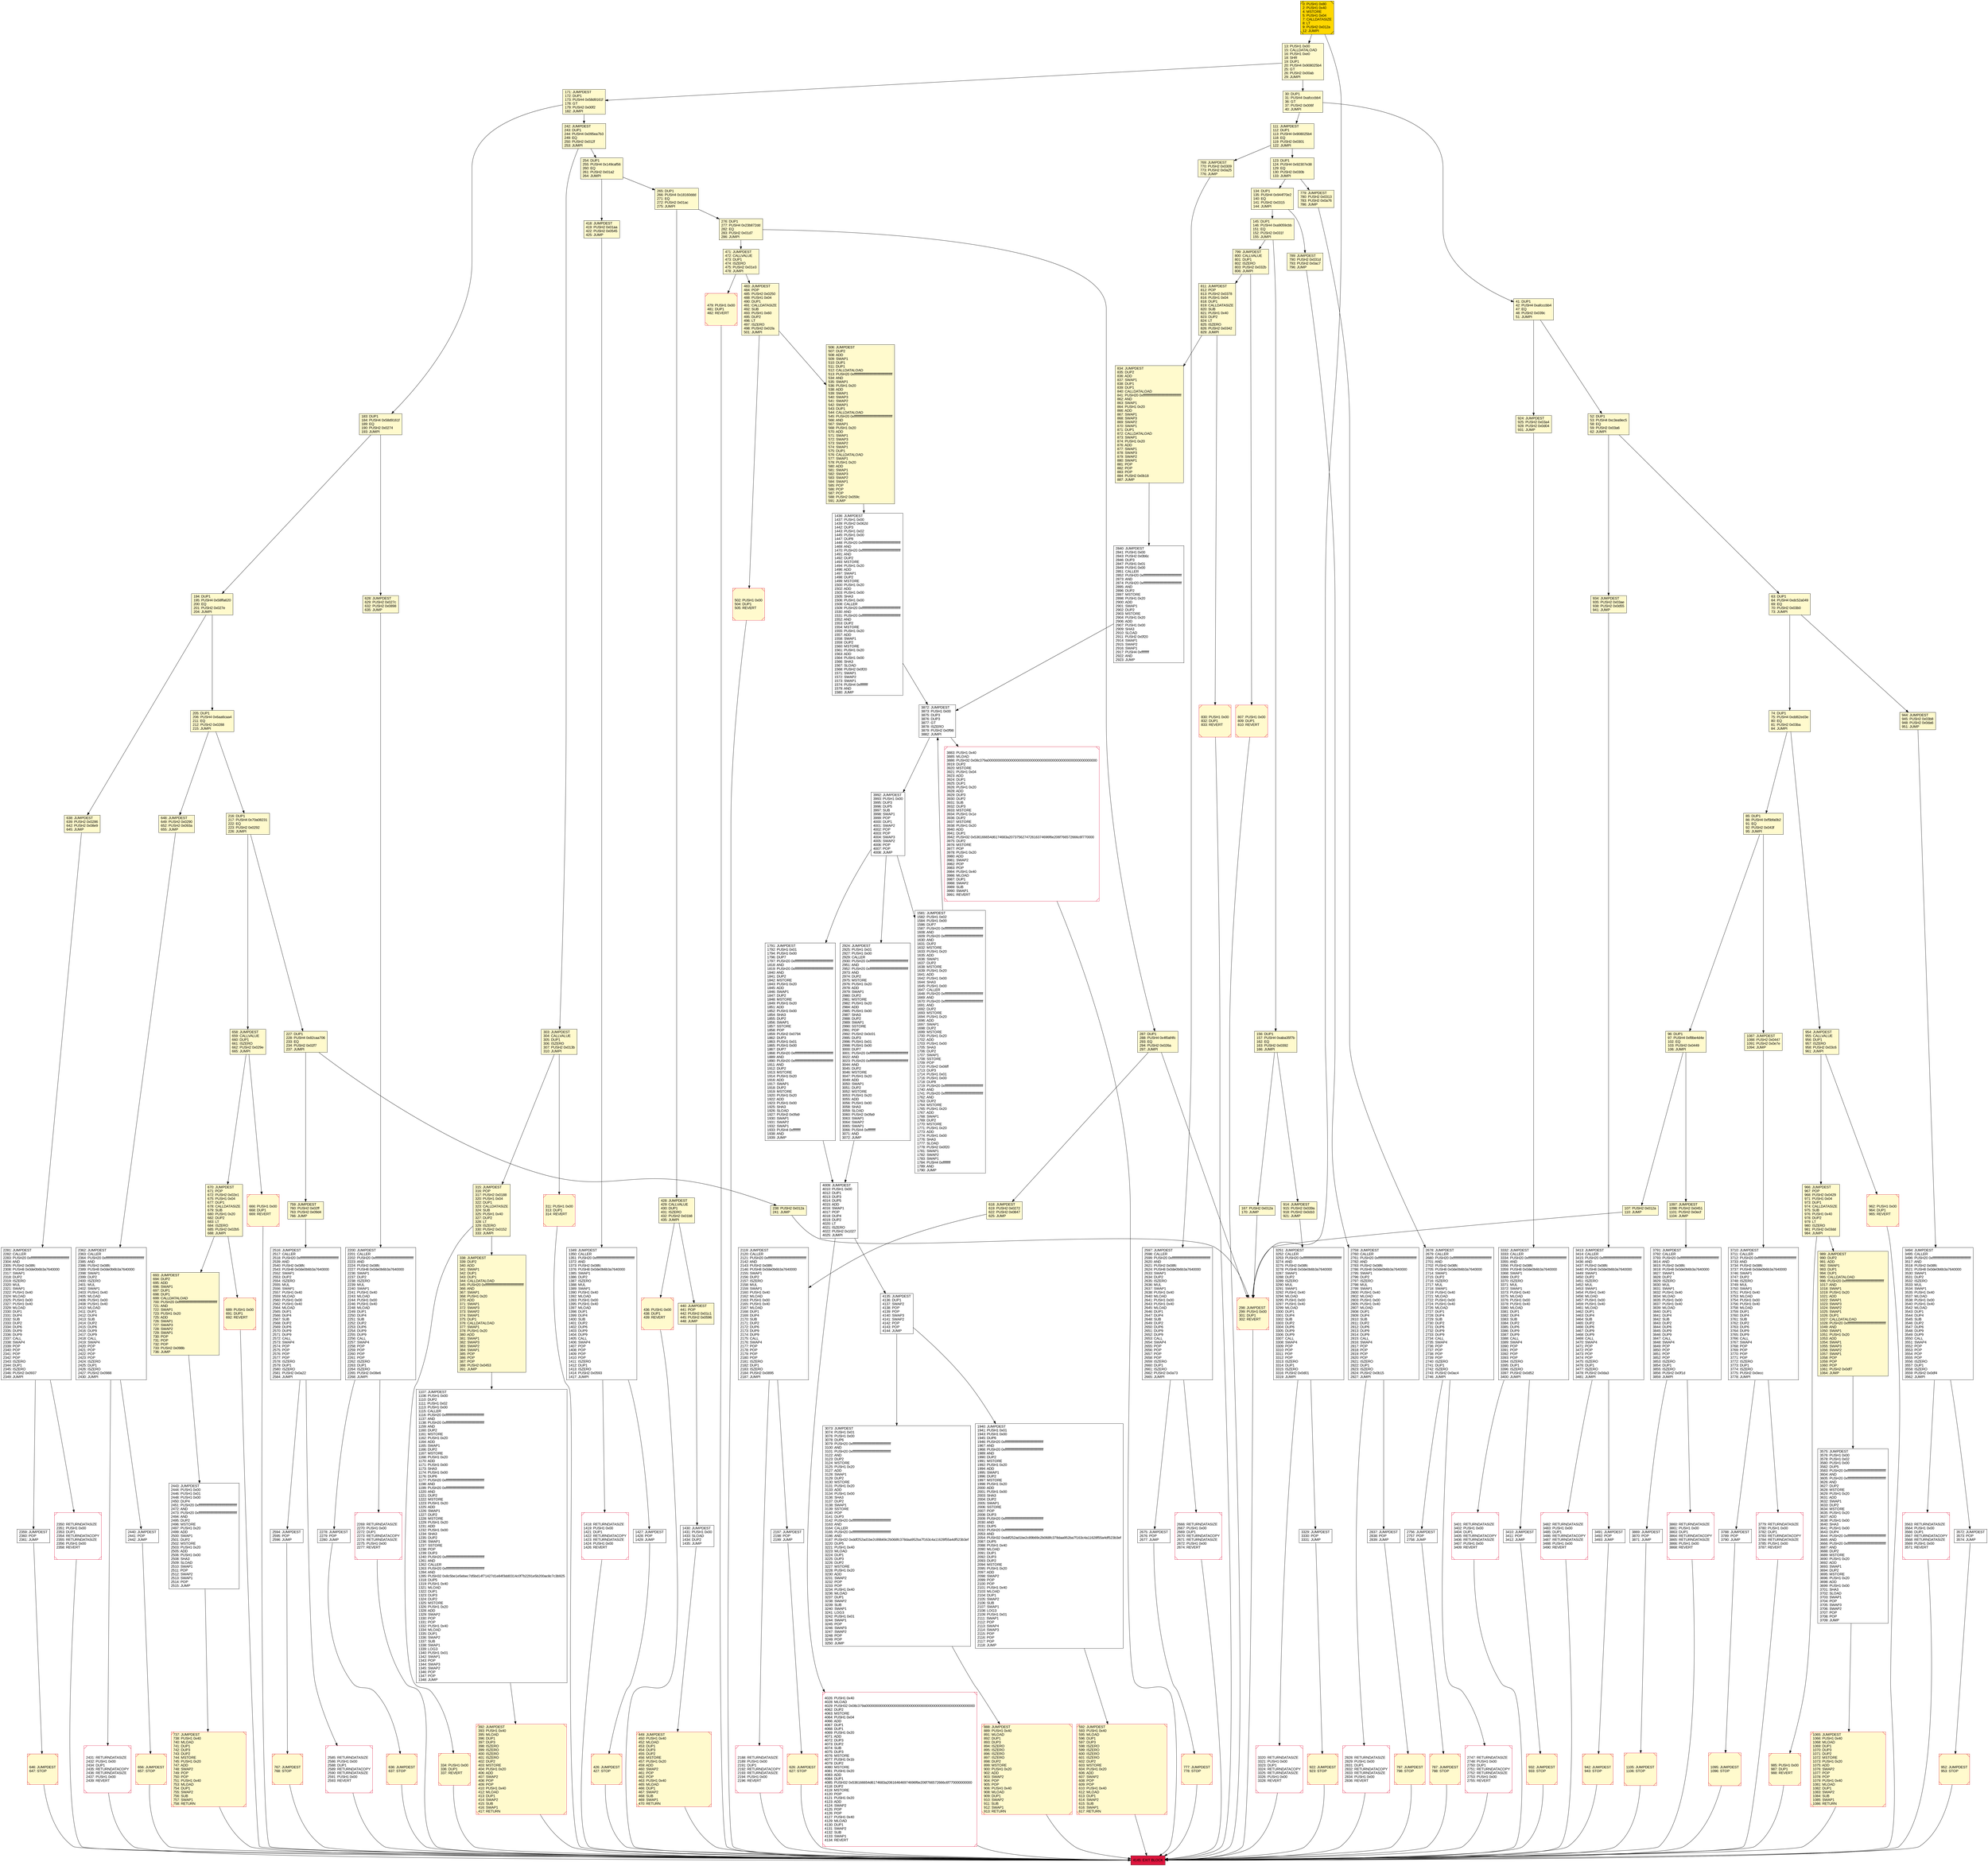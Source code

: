 digraph G {
bgcolor=transparent rankdir=UD;
node [shape=box style=filled color=black fillcolor=white fontname=arial fontcolor=black];
2585 [label="2585: RETURNDATASIZE\l2586: PUSH1 0x00\l2588: DUP1\l2589: RETURNDATACOPY\l2590: RETURNDATASIZE\l2591: PUSH1 0x00\l2593: REVERT\l" shape=Msquare color=crimson ];
656 [label="656: JUMPDEST\l657: STOP\l" fillcolor=lemonchiffon shape=Msquare color=crimson ];
216 [label="216: DUP1\l217: PUSH4 0x70a08231\l222: EQ\l223: PUSH2 0x0292\l226: JUMPI\l" fillcolor=lemonchiffon ];
2594 [label="2594: JUMPDEST\l2595: POP\l2596: JUMP\l" ];
265 [label="265: DUP1\l266: PUSH4 0x18160ddd\l271: EQ\l272: PUSH2 0x01ac\l275: JUMPI\l" fillcolor=lemonchiffon ];
922 [label="922: JUMPDEST\l923: STOP\l" fillcolor=lemonchiffon shape=Msquare color=crimson ];
4009 [label="4009: JUMPDEST\l4010: PUSH1 0x00\l4012: DUP1\l4013: DUP3\l4014: DUP5\l4015: ADD\l4016: SWAP1\l4017: POP\l4018: DUP4\l4019: DUP2\l4020: LT\l4021: ISZERO\l4022: PUSH2 0x1027\l4025: JUMPI\l" ];
3710 [label="3710: JUMPDEST\l3711: CALLER\l3712: PUSH20 0xffffffffffffffffffffffffffffffffffffffff\l3733: AND\l3734: PUSH2 0x08fc\l3737: PUSH8 0x0de0b6b3a7640000\l3746: SWAP1\l3747: DUP2\l3748: ISZERO\l3749: MUL\l3750: SWAP1\l3751: PUSH1 0x40\l3753: MLOAD\l3754: PUSH1 0x00\l3756: PUSH1 0x40\l3758: MLOAD\l3759: DUP1\l3760: DUP4\l3761: SUB\l3762: DUP2\l3763: DUP6\l3764: DUP9\l3765: DUP9\l3766: CALL\l3767: SWAP4\l3768: POP\l3769: POP\l3770: POP\l3771: POP\l3772: ISZERO\l3773: DUP1\l3774: ISZERO\l3775: PUSH2 0x0ecc\l3778: JUMPI\l" ];
3860 [label="3860: RETURNDATASIZE\l3861: PUSH1 0x00\l3863: DUP1\l3864: RETURNDATACOPY\l3865: RETURNDATASIZE\l3866: PUSH1 0x00\l3868: REVERT\l" shape=Msquare color=crimson ];
689 [label="689: PUSH1 0x00\l691: DUP1\l692: REVERT\l" fillcolor=lemonchiffon shape=Msquare color=crimson ];
2359 [label="2359: JUMPDEST\l2360: POP\l2361: JUMP\l" ];
471 [label="471: JUMPDEST\l472: CALLVALUE\l473: DUP1\l474: ISZERO\l475: PUSH2 0x01e3\l478: JUMPI\l" fillcolor=lemonchiffon ];
483 [label="483: JUMPDEST\l484: POP\l485: PUSH2 0x0250\l488: PUSH1 0x04\l490: DUP1\l491: CALLDATASIZE\l492: SUB\l493: PUSH1 0x60\l495: DUP2\l496: LT\l497: ISZERO\l498: PUSH2 0x01fa\l501: JUMPI\l" fillcolor=lemonchiffon ];
646 [label="646: JUMPDEST\l647: STOP\l" fillcolor=lemonchiffon shape=Msquare color=crimson ];
779 [label="779: JUMPDEST\l780: PUSH2 0x0313\l783: PUSH2 0x0a76\l786: JUMP\l" fillcolor=lemonchiffon ];
436 [label="436: PUSH1 0x00\l438: DUP1\l439: REVERT\l" fillcolor=lemonchiffon shape=Msquare color=crimson ];
2828 [label="2828: RETURNDATASIZE\l2829: PUSH1 0x00\l2831: DUP1\l2832: RETURNDATACOPY\l2833: RETURNDATASIZE\l2834: PUSH1 0x00\l2836: REVERT\l" shape=Msquare color=crimson ];
276 [label="276: DUP1\l277: PUSH4 0x23b872dd\l282: EQ\l283: PUSH2 0x01d7\l286: JUMPI\l" fillcolor=lemonchiffon ];
3791 [label="3791: JUMPDEST\l3792: CALLER\l3793: PUSH20 0xffffffffffffffffffffffffffffffffffffffff\l3814: AND\l3815: PUSH2 0x08fc\l3818: PUSH8 0x0de0b6b3a7640000\l3827: SWAP1\l3828: DUP2\l3829: ISZERO\l3830: MUL\l3831: SWAP1\l3832: PUSH1 0x40\l3834: MLOAD\l3835: PUSH1 0x00\l3837: PUSH1 0x40\l3839: MLOAD\l3840: DUP1\l3841: DUP4\l3842: SUB\l3843: DUP2\l3844: DUP6\l3845: DUP9\l3846: DUP9\l3847: CALL\l3848: SWAP4\l3849: POP\l3850: POP\l3851: POP\l3852: POP\l3853: ISZERO\l3854: DUP1\l3855: ISZERO\l3856: PUSH2 0x0f1d\l3859: JUMPI\l" ];
811 [label="811: JUMPDEST\l812: POP\l813: PUSH2 0x0378\l816: PUSH1 0x04\l818: DUP1\l819: CALLDATASIZE\l820: SUB\l821: PUSH1 0x40\l823: DUP2\l824: LT\l825: ISZERO\l826: PUSH2 0x0342\l829: JUMPI\l" fillcolor=lemonchiffon ];
41 [label="41: DUP1\l42: PUSH4 0xafcccbb4\l47: EQ\l48: PUSH2 0x039c\l51: JUMPI\l" fillcolor=lemonchiffon ];
3329 [label="3329: JUMPDEST\l3330: POP\l3331: JUMP\l" ];
1430 [label="1430: JUMPDEST\l1431: PUSH1 0x00\l1433: SLOAD\l1434: DUP2\l1435: JUMP\l" ];
2516 [label="2516: JUMPDEST\l2517: CALLER\l2518: PUSH20 0xffffffffffffffffffffffffffffffffffffffff\l2539: AND\l2540: PUSH2 0x08fc\l2543: PUSH8 0x0de0b6b3a7640000\l2552: SWAP1\l2553: DUP2\l2554: ISZERO\l2555: MUL\l2556: SWAP1\l2557: PUSH1 0x40\l2559: MLOAD\l2560: PUSH1 0x00\l2562: PUSH1 0x40\l2564: MLOAD\l2565: DUP1\l2566: DUP4\l2567: SUB\l2568: DUP2\l2569: DUP6\l2570: DUP9\l2571: DUP9\l2572: CALL\l2573: SWAP4\l2574: POP\l2575: POP\l2576: POP\l2577: POP\l2578: ISZERO\l2579: DUP1\l2580: ISZERO\l2581: PUSH2 0x0a22\l2584: JUMPI\l" ];
63 [label="63: DUP1\l64: PUSH4 0xdc52a049\l69: EQ\l70: PUSH2 0x03b0\l73: JUMPI\l" fillcolor=lemonchiffon ];
952 [label="952: JUMPDEST\l953: STOP\l" fillcolor=lemonchiffon shape=Msquare color=crimson ];
298 [label="298: JUMPDEST\l299: PUSH1 0x00\l301: DUP1\l302: REVERT\l" fillcolor=lemonchiffon shape=Msquare color=crimson ];
932 [label="932: JUMPDEST\l933: STOP\l" fillcolor=lemonchiffon shape=Msquare color=crimson ];
4145 [label="4145: EXIT BLOCK\l" fillcolor=crimson ];
618 [label="618: JUMPDEST\l619: PUSH2 0x0272\l622: PUSH2 0x0847\l625: JUMP\l" fillcolor=lemonchiffon ];
2837 [label="2837: JUMPDEST\l2838: POP\l2839: JUMP\l" ];
769 [label="769: JUMPDEST\l770: PUSH2 0x0309\l773: PUSH2 0x0a25\l776: JUMP\l" fillcolor=lemonchiffon ];
1436 [label="1436: JUMPDEST\l1437: PUSH1 0x00\l1439: PUSH2 0x062d\l1442: DUP3\l1443: PUSH1 0x02\l1445: PUSH1 0x00\l1447: DUP8\l1448: PUSH20 0xffffffffffffffffffffffffffffffffffffffff\l1469: AND\l1470: PUSH20 0xffffffffffffffffffffffffffffffffffffffff\l1491: AND\l1492: DUP2\l1493: MSTORE\l1494: PUSH1 0x20\l1496: ADD\l1497: SWAP1\l1498: DUP2\l1499: MSTORE\l1500: PUSH1 0x20\l1502: ADD\l1503: PUSH1 0x00\l1505: SHA3\l1506: PUSH1 0x00\l1508: CALLER\l1509: PUSH20 0xffffffffffffffffffffffffffffffffffffffff\l1530: AND\l1531: PUSH20 0xffffffffffffffffffffffffffffffffffffffff\l1552: AND\l1553: DUP2\l1554: MSTORE\l1555: PUSH1 0x20\l1557: ADD\l1558: SWAP1\l1559: DUP2\l1560: MSTORE\l1561: PUSH1 0x20\l1563: ADD\l1564: PUSH1 0x00\l1566: SHA3\l1567: SLOAD\l1568: PUSH2 0x0f20\l1571: SWAP1\l1572: SWAP2\l1573: SWAP1\l1574: PUSH4 0xffffffff\l1579: AND\l1580: JUMP\l" ];
2350 [label="2350: RETURNDATASIZE\l2351: PUSH1 0x00\l2353: DUP1\l2354: RETURNDATACOPY\l2355: RETURNDATASIZE\l2356: PUSH1 0x00\l2358: REVERT\l" shape=Msquare color=crimson ];
942 [label="942: JUMPDEST\l943: STOP\l" fillcolor=lemonchiffon shape=Msquare color=crimson ];
3869 [label="3869: JUMPDEST\l3870: POP\l3871: JUMP\l" ];
666 [label="666: PUSH1 0x00\l668: DUP1\l669: REVERT\l" fillcolor=lemonchiffon shape=Msquare color=crimson ];
944 [label="944: JUMPDEST\l945: PUSH2 0x03b8\l948: PUSH2 0x0da6\l951: JUMP\l" fillcolor=lemonchiffon ];
426 [label="426: JUMPDEST\l427: STOP\l" fillcolor=lemonchiffon shape=Msquare color=crimson ];
2362 [label="2362: JUMPDEST\l2363: CALLER\l2364: PUSH20 0xffffffffffffffffffffffffffffffffffffffff\l2385: AND\l2386: PUSH2 0x08fc\l2389: PUSH8 0x0de0b6b3a7640000\l2398: SWAP1\l2399: DUP2\l2400: ISZERO\l2401: MUL\l2402: SWAP1\l2403: PUSH1 0x40\l2405: MLOAD\l2406: PUSH1 0x00\l2408: PUSH1 0x40\l2410: MLOAD\l2411: DUP1\l2412: DUP4\l2413: SUB\l2414: DUP2\l2415: DUP6\l2416: DUP9\l2417: DUP9\l2418: CALL\l2419: SWAP4\l2420: POP\l2421: POP\l2422: POP\l2423: POP\l2424: ISZERO\l2425: DUP1\l2426: ISZERO\l2427: PUSH2 0x0988\l2430: JUMPI\l" ];
287 [label="287: DUP1\l288: PUSH4 0x4f0af4fc\l293: EQ\l294: PUSH2 0x026a\l297: JUMPI\l" fillcolor=lemonchiffon ];
1097 [label="1097: JUMPDEST\l1098: PUSH2 0x0451\l1101: PUSH2 0x0ecf\l1104: JUMP\l" fillcolor=lemonchiffon ];
183 [label="183: DUP1\l184: PUSH4 0x58d9161f\l189: EQ\l190: PUSH2 0x0274\l193: JUMPI\l" fillcolor=lemonchiffon ];
888 [label="888: JUMPDEST\l889: PUSH1 0x40\l891: MLOAD\l892: DUP1\l893: DUP3\l894: ISZERO\l895: ISZERO\l896: ISZERO\l897: ISZERO\l898: DUP2\l899: MSTORE\l900: PUSH1 0x20\l902: ADD\l903: SWAP2\l904: POP\l905: POP\l906: PUSH1 0x40\l908: MLOAD\l909: DUP1\l910: SWAP2\l911: SUB\l912: SWAP1\l913: RETURN\l" fillcolor=lemonchiffon shape=Msquare color=crimson ];
3872 [label="3872: JUMPDEST\l3873: PUSH1 0x00\l3875: DUP3\l3876: DUP3\l3877: GT\l3878: ISZERO\l3879: PUSH2 0x0f98\l3882: JUMPI\l" ];
2924 [label="2924: JUMPDEST\l2925: PUSH1 0x01\l2927: PUSH1 0x00\l2929: CALLER\l2930: PUSH20 0xffffffffffffffffffffffffffffffffffffffff\l2951: AND\l2952: PUSH20 0xffffffffffffffffffffffffffffffffffffffff\l2973: AND\l2974: DUP2\l2975: MSTORE\l2976: PUSH1 0x20\l2978: ADD\l2979: SWAP1\l2980: DUP2\l2981: MSTORE\l2982: PUSH1 0x20\l2984: ADD\l2985: PUSH1 0x00\l2987: SHA3\l2988: DUP2\l2989: SWAP1\l2990: SSTORE\l2991: POP\l2992: PUSH2 0x0c01\l2995: DUP3\l2996: PUSH1 0x01\l2998: PUSH1 0x00\l3000: DUP7\l3001: PUSH20 0xffffffffffffffffffffffffffffffffffffffff\l3022: AND\l3023: PUSH20 0xffffffffffffffffffffffffffffffffffffffff\l3044: AND\l3045: DUP2\l3046: MSTORE\l3047: PUSH1 0x20\l3049: ADD\l3050: SWAP1\l3051: DUP2\l3052: MSTORE\l3053: PUSH1 0x20\l3055: ADD\l3056: PUSH1 0x00\l3058: SHA3\l3059: SLOAD\l3060: PUSH2 0x0fa9\l3063: SWAP1\l3064: SWAP2\l3065: SWAP1\l3066: PUSH4 0xffffffff\l3071: AND\l3072: JUMP\l" ];
4135 [label="4135: JUMPDEST\l4136: DUP1\l4137: SWAP2\l4138: POP\l4139: POP\l4140: SWAP3\l4141: SWAP2\l4142: POP\l4143: POP\l4144: JUMP\l" ];
2200 [label="2200: JUMPDEST\l2201: CALLER\l2202: PUSH20 0xffffffffffffffffffffffffffffffffffffffff\l2223: AND\l2224: PUSH2 0x08fc\l2227: PUSH8 0x0de0b6b3a7640000\l2236: SWAP1\l2237: DUP2\l2238: ISZERO\l2239: MUL\l2240: SWAP1\l2241: PUSH1 0x40\l2243: MLOAD\l2244: PUSH1 0x00\l2246: PUSH1 0x40\l2248: MLOAD\l2249: DUP1\l2250: DUP4\l2251: SUB\l2252: DUP2\l2253: DUP6\l2254: DUP9\l2255: DUP9\l2256: CALL\l2257: SWAP4\l2258: POP\l2259: POP\l2260: POP\l2261: POP\l2262: ISZERO\l2263: DUP1\l2264: ISZERO\l2265: PUSH2 0x08e6\l2268: JUMPI\l" ];
834 [label="834: JUMPDEST\l835: DUP2\l836: ADD\l837: SWAP1\l838: DUP1\l839: DUP1\l840: CALLDATALOAD\l841: PUSH20 0xffffffffffffffffffffffffffffffffffffffff\l862: AND\l863: SWAP1\l864: PUSH1 0x20\l866: ADD\l867: SWAP1\l868: SWAP3\l869: SWAP2\l870: SWAP1\l871: DUP1\l872: CALLDATALOAD\l873: SWAP1\l874: PUSH1 0x20\l876: ADD\l877: SWAP1\l878: SWAP3\l879: SWAP2\l880: SWAP1\l881: POP\l882: POP\l883: POP\l884: PUSH2 0x0b18\l887: JUMP\l" fillcolor=lemonchiffon ];
2678 [label="2678: JUMPDEST\l2679: CALLER\l2680: PUSH20 0xffffffffffffffffffffffffffffffffffffffff\l2701: AND\l2702: PUSH2 0x08fc\l2705: PUSH8 0x0de0b6b3a7640000\l2714: SWAP1\l2715: DUP2\l2716: ISZERO\l2717: MUL\l2718: SWAP1\l2719: PUSH1 0x40\l2721: MLOAD\l2722: PUSH1 0x00\l2724: PUSH1 0x40\l2726: MLOAD\l2727: DUP1\l2728: DUP4\l2729: SUB\l2730: DUP2\l2731: DUP6\l2732: DUP9\l2733: DUP9\l2734: CALL\l2735: SWAP4\l2736: POP\l2737: POP\l2738: POP\l2739: POP\l2740: ISZERO\l2741: DUP1\l2742: ISZERO\l2743: PUSH2 0x0ac4\l2746: JUMPI\l" ];
799 [label="799: JUMPDEST\l800: CALLVALUE\l801: DUP1\l802: ISZERO\l803: PUSH2 0x032b\l806: JUMPI\l" fillcolor=lemonchiffon ];
3883 [label="3883: PUSH1 0x40\l3885: MLOAD\l3886: PUSH32 0x08c379a000000000000000000000000000000000000000000000000000000000\l3919: DUP2\l3920: MSTORE\l3921: PUSH1 0x04\l3923: ADD\l3924: DUP1\l3925: DUP1\l3926: PUSH1 0x20\l3928: ADD\l3929: DUP3\l3930: DUP2\l3931: SUB\l3932: DUP3\l3933: MSTORE\l3934: PUSH1 0x1e\l3936: DUP2\l3937: MSTORE\l3938: PUSH1 0x20\l3940: ADD\l3941: DUP1\l3942: PUSH32 0x536166654d6174683a207375627472616374696f6e206f766572666c6f770000\l3975: DUP2\l3976: MSTORE\l3977: POP\l3978: PUSH1 0x20\l3980: ADD\l3981: SWAP2\l3982: POP\l3983: POP\l3984: PUSH1 0x40\l3986: MLOAD\l3987: DUP1\l3988: SWAP2\l3989: SUB\l3990: SWAP1\l3991: REVERT\l" shape=Msquare color=crimson ];
737 [label="737: JUMPDEST\l738: PUSH1 0x40\l740: MLOAD\l741: DUP1\l742: DUP3\l743: DUP2\l744: MSTORE\l745: PUSH1 0x20\l747: ADD\l748: SWAP2\l749: POP\l750: POP\l751: PUSH1 0x40\l753: MLOAD\l754: DUP1\l755: SWAP2\l756: SUB\l757: SWAP1\l758: RETURN\l" fillcolor=lemonchiffon shape=Msquare color=crimson ];
3401 [label="3401: RETURNDATASIZE\l3402: PUSH1 0x00\l3404: DUP1\l3405: RETURNDATACOPY\l3406: RETURNDATASIZE\l3407: PUSH1 0x00\l3409: REVERT\l" shape=Msquare color=crimson ];
2675 [label="2675: JUMPDEST\l2676: POP\l2677: JUMP\l" ];
145 [label="145: DUP1\l146: PUSH4 0xa9059cbb\l151: EQ\l152: PUSH2 0x031f\l155: JUMPI\l" fillcolor=lemonchiffon ];
0 [label="0: PUSH1 0x80\l2: PUSH1 0x40\l4: MSTORE\l5: PUSH1 0x04\l7: CALLDATASIZE\l8: LT\l9: PUSH2 0x012a\l12: JUMPI\l" fillcolor=lemonchiffon shape=Msquare fillcolor=gold ];
502 [label="502: PUSH1 0x00\l504: DUP1\l505: REVERT\l" fillcolor=lemonchiffon shape=Msquare color=crimson ];
638 [label="638: JUMPDEST\l639: PUSH2 0x0286\l642: PUSH2 0x08e9\l645: JUMP\l" fillcolor=lemonchiffon ];
123 [label="123: DUP1\l124: PUSH4 0x92307e38\l129: EQ\l130: PUSH2 0x030b\l133: JUMPI\l" fillcolor=lemonchiffon ];
2281 [label="2281: JUMPDEST\l2282: CALLER\l2283: PUSH20 0xffffffffffffffffffffffffffffffffffffffff\l2304: AND\l2305: PUSH2 0x08fc\l2308: PUSH8 0x0de0b6b3a7640000\l2317: SWAP1\l2318: DUP2\l2319: ISZERO\l2320: MUL\l2321: SWAP1\l2322: PUSH1 0x40\l2324: MLOAD\l2325: PUSH1 0x00\l2327: PUSH1 0x40\l2329: MLOAD\l2330: DUP1\l2331: DUP4\l2332: SUB\l2333: DUP2\l2334: DUP6\l2335: DUP9\l2336: DUP9\l2337: CALL\l2338: SWAP4\l2339: POP\l2340: POP\l2341: POP\l2342: POP\l2343: ISZERO\l2344: DUP1\l2345: ISZERO\l2346: PUSH2 0x0937\l2349: JUMPI\l" ];
303 [label="303: JUMPDEST\l304: CALLVALUE\l305: DUP1\l306: ISZERO\l307: PUSH2 0x013b\l310: JUMPI\l" fillcolor=lemonchiffon ];
107 [label="107: PUSH2 0x012a\l110: JUMP\l" fillcolor=lemonchiffon ];
962 [label="962: PUSH1 0x00\l964: DUP1\l965: REVERT\l" fillcolor=lemonchiffon shape=Msquare color=crimson ];
2431 [label="2431: RETURNDATASIZE\l2432: PUSH1 0x00\l2434: DUP1\l2435: RETURNDATACOPY\l2436: RETURNDATASIZE\l2437: PUSH1 0x00\l2439: REVERT\l" shape=Msquare color=crimson ];
2443 [label="2443: JUMPDEST\l2444: PUSH1 0x00\l2446: PUSH1 0x01\l2448: PUSH1 0x00\l2450: DUP4\l2451: PUSH20 0xffffffffffffffffffffffffffffffffffffffff\l2472: AND\l2473: PUSH20 0xffffffffffffffffffffffffffffffffffffffff\l2494: AND\l2495: DUP2\l2496: MSTORE\l2497: PUSH1 0x20\l2499: ADD\l2500: SWAP1\l2501: DUP2\l2502: MSTORE\l2503: PUSH1 0x20\l2505: ADD\l2506: PUSH1 0x00\l2508: SHA3\l2509: SLOAD\l2510: SWAP1\l2511: POP\l2512: SWAP2\l2513: SWAP1\l2514: POP\l2515: JUMP\l" ];
767 [label="767: JUMPDEST\l768: STOP\l" fillcolor=lemonchiffon shape=Msquare color=crimson ];
592 [label="592: JUMPDEST\l593: PUSH1 0x40\l595: MLOAD\l596: DUP1\l597: DUP3\l598: ISZERO\l599: ISZERO\l600: ISZERO\l601: ISZERO\l602: DUP2\l603: MSTORE\l604: PUSH1 0x20\l606: ADD\l607: SWAP2\l608: POP\l609: POP\l610: PUSH1 0x40\l612: MLOAD\l613: DUP1\l614: SWAP2\l615: SUB\l616: SWAP1\l617: RETURN\l" fillcolor=lemonchiffon shape=Msquare color=crimson ];
194 [label="194: DUP1\l195: PUSH4 0x58ffa620\l200: EQ\l201: PUSH2 0x027e\l204: JUMPI\l" fillcolor=lemonchiffon ];
3575 [label="3575: JUMPDEST\l3576: PUSH1 0x00\l3578: PUSH1 0x02\l3580: PUSH1 0x00\l3582: DUP5\l3583: PUSH20 0xffffffffffffffffffffffffffffffffffffffff\l3604: AND\l3605: PUSH20 0xffffffffffffffffffffffffffffffffffffffff\l3626: AND\l3627: DUP2\l3628: MSTORE\l3629: PUSH1 0x20\l3631: ADD\l3632: SWAP1\l3633: DUP2\l3634: MSTORE\l3635: PUSH1 0x20\l3637: ADD\l3638: PUSH1 0x00\l3640: SHA3\l3641: PUSH1 0x00\l3643: DUP4\l3644: PUSH20 0xffffffffffffffffffffffffffffffffffffffff\l3665: AND\l3666: PUSH20 0xffffffffffffffffffffffffffffffffffffffff\l3687: AND\l3688: DUP2\l3689: MSTORE\l3690: PUSH1 0x20\l3692: ADD\l3693: SWAP1\l3694: DUP2\l3695: MSTORE\l3696: PUSH1 0x20\l3698: ADD\l3699: PUSH1 0x00\l3701: SHA3\l3702: SLOAD\l3703: SWAP1\l3704: POP\l3705: SWAP3\l3706: SWAP2\l3707: POP\l3708: POP\l3709: JUMP\l" ];
315 [label="315: JUMPDEST\l316: POP\l317: PUSH2 0x0188\l320: PUSH1 0x04\l322: DUP1\l323: CALLDATASIZE\l324: SUB\l325: PUSH1 0x40\l327: DUP2\l328: LT\l329: ISZERO\l330: PUSH2 0x0152\l333: JUMPI\l" fillcolor=lemonchiffon ];
338 [label="338: JUMPDEST\l339: DUP2\l340: ADD\l341: SWAP1\l342: DUP1\l343: DUP1\l344: CALLDATALOAD\l345: PUSH20 0xffffffffffffffffffffffffffffffffffffffff\l366: AND\l367: SWAP1\l368: PUSH1 0x20\l370: ADD\l371: SWAP1\l372: SWAP3\l373: SWAP2\l374: SWAP1\l375: DUP1\l376: CALLDATALOAD\l377: SWAP1\l378: PUSH1 0x20\l380: ADD\l381: SWAP1\l382: SWAP3\l383: SWAP2\l384: SWAP1\l385: POP\l386: POP\l387: POP\l388: PUSH2 0x0453\l391: JUMP\l" fillcolor=lemonchiffon ];
2666 [label="2666: RETURNDATASIZE\l2667: PUSH1 0x00\l2669: DUP1\l2670: RETURNDATACOPY\l2671: RETURNDATASIZE\l2672: PUSH1 0x00\l2674: REVERT\l" shape=Msquare color=crimson ];
254 [label="254: DUP1\l255: PUSH4 0x149caf56\l260: EQ\l261: PUSH2 0x01a2\l264: JUMPI\l" fillcolor=lemonchiffon ];
449 [label="449: JUMPDEST\l450: PUSH1 0x40\l452: MLOAD\l453: DUP1\l454: DUP3\l455: DUP2\l456: MSTORE\l457: PUSH1 0x20\l459: ADD\l460: SWAP2\l461: POP\l462: POP\l463: PUSH1 0x40\l465: MLOAD\l466: DUP1\l467: SWAP2\l468: SUB\l469: SWAP1\l470: RETURN\l" fillcolor=lemonchiffon shape=Msquare color=crimson ];
3410 [label="3410: JUMPDEST\l3411: POP\l3412: JUMP\l" ];
1349 [label="1349: JUMPDEST\l1350: CALLER\l1351: PUSH20 0xffffffffffffffffffffffffffffffffffffffff\l1372: AND\l1373: PUSH2 0x08fc\l1376: PUSH8 0x0de0b6b3a7640000\l1385: SWAP1\l1386: DUP2\l1387: ISZERO\l1388: MUL\l1389: SWAP1\l1390: PUSH1 0x40\l1392: MLOAD\l1393: PUSH1 0x00\l1395: PUSH1 0x40\l1397: MLOAD\l1398: DUP1\l1399: DUP4\l1400: SUB\l1401: DUP2\l1402: DUP6\l1403: DUP9\l1404: DUP9\l1405: CALL\l1406: SWAP4\l1407: POP\l1408: POP\l1409: POP\l1410: POP\l1411: ISZERO\l1412: DUP1\l1413: ISZERO\l1414: PUSH2 0x0593\l1417: JUMPI\l" ];
96 [label="96: DUP1\l97: PUSH4 0xf8be4d4e\l102: EQ\l103: PUSH2 0x0449\l106: JUMPI\l" fillcolor=lemonchiffon ];
30 [label="30: DUP1\l31: PUSH4 0xafcccbb4\l36: GT\l37: PUSH2 0x006f\l40: JUMPI\l" fillcolor=lemonchiffon ];
985 [label="985: PUSH1 0x00\l987: DUP1\l988: REVERT\l" fillcolor=lemonchiffon shape=Msquare color=crimson ];
227 [label="227: DUP1\l228: PUSH4 0x82caa706\l233: EQ\l234: PUSH2 0x02f7\l237: JUMPI\l" fillcolor=lemonchiffon ];
479 [label="479: PUSH1 0x00\l481: DUP1\l482: REVERT\l" fillcolor=lemonchiffon shape=Msquare color=crimson ];
789 [label="789: JUMPDEST\l790: PUSH2 0x031d\l793: PUSH2 0x0ac7\l796: JUMP\l" fillcolor=lemonchiffon ];
2597 [label="2597: JUMPDEST\l2598: CALLER\l2599: PUSH20 0xffffffffffffffffffffffffffffffffffffffff\l2620: AND\l2621: PUSH2 0x08fc\l2624: PUSH8 0x0de0b6b3a7640000\l2633: SWAP1\l2634: DUP2\l2635: ISZERO\l2636: MUL\l2637: SWAP1\l2638: PUSH1 0x40\l2640: MLOAD\l2641: PUSH1 0x00\l2643: PUSH1 0x40\l2645: MLOAD\l2646: DUP1\l2647: DUP4\l2648: SUB\l2649: DUP2\l2650: DUP6\l2651: DUP9\l2652: DUP9\l2653: CALL\l2654: SWAP4\l2655: POP\l2656: POP\l2657: POP\l2658: POP\l2659: ISZERO\l2660: DUP1\l2661: ISZERO\l2662: PUSH2 0x0a73\l2665: JUMPI\l" ];
3482 [label="3482: RETURNDATASIZE\l3483: PUSH1 0x00\l3485: DUP1\l3486: RETURNDATACOPY\l3487: RETURNDATASIZE\l3488: PUSH1 0x00\l3490: REVERT\l" shape=Msquare color=crimson ];
1087 [label="1087: JUMPDEST\l1088: PUSH2 0x0447\l1091: PUSH2 0x0e7e\l1094: JUMP\l" fillcolor=lemonchiffon ];
1581 [label="1581: JUMPDEST\l1582: PUSH1 0x02\l1584: PUSH1 0x00\l1586: DUP7\l1587: PUSH20 0xffffffffffffffffffffffffffffffffffffffff\l1608: AND\l1609: PUSH20 0xffffffffffffffffffffffffffffffffffffffff\l1630: AND\l1631: DUP2\l1632: MSTORE\l1633: PUSH1 0x20\l1635: ADD\l1636: SWAP1\l1637: DUP2\l1638: MSTORE\l1639: PUSH1 0x20\l1641: ADD\l1642: PUSH1 0x00\l1644: SHA3\l1645: PUSH1 0x00\l1647: CALLER\l1648: PUSH20 0xffffffffffffffffffffffffffffffffffffffff\l1669: AND\l1670: PUSH20 0xffffffffffffffffffffffffffffffffffffffff\l1691: AND\l1692: DUP2\l1693: MSTORE\l1694: PUSH1 0x20\l1696: ADD\l1697: SWAP1\l1698: DUP2\l1699: MSTORE\l1700: PUSH1 0x20\l1702: ADD\l1703: PUSH1 0x00\l1705: SHA3\l1706: DUP2\l1707: SWAP1\l1708: SSTORE\l1709: POP\l1710: PUSH2 0x06ff\l1713: DUP3\l1714: PUSH1 0x01\l1716: PUSH1 0x00\l1718: DUP8\l1719: PUSH20 0xffffffffffffffffffffffffffffffffffffffff\l1740: AND\l1741: PUSH20 0xffffffffffffffffffffffffffffffffffffffff\l1762: AND\l1763: DUP2\l1764: MSTORE\l1765: PUSH1 0x20\l1767: ADD\l1768: SWAP1\l1769: DUP2\l1770: MSTORE\l1771: PUSH1 0x20\l1773: ADD\l1774: PUSH1 0x00\l1776: SHA3\l1777: SLOAD\l1778: PUSH2 0x0f20\l1781: SWAP1\l1782: SWAP2\l1783: SWAP1\l1784: PUSH4 0xffffffff\l1789: AND\l1790: JUMP\l" ];
3491 [label="3491: JUMPDEST\l3492: POP\l3493: JUMP\l" ];
670 [label="670: JUMPDEST\l671: POP\l672: PUSH2 0x02e1\l675: PUSH1 0x04\l677: DUP1\l678: CALLDATASIZE\l679: SUB\l680: PUSH1 0x20\l682: DUP2\l683: LT\l684: ISZERO\l685: PUSH2 0x02b5\l688: JUMPI\l" fillcolor=lemonchiffon ];
807 [label="807: PUSH1 0x00\l809: DUP1\l810: REVERT\l" fillcolor=lemonchiffon shape=Msquare color=crimson ];
787 [label="787: JUMPDEST\l788: STOP\l" fillcolor=lemonchiffon shape=Msquare color=crimson ];
1940 [label="1940: JUMPDEST\l1941: PUSH1 0x01\l1943: PUSH1 0x00\l1945: DUP6\l1946: PUSH20 0xffffffffffffffffffffffffffffffffffffffff\l1967: AND\l1968: PUSH20 0xffffffffffffffffffffffffffffffffffffffff\l1989: AND\l1990: DUP2\l1991: MSTORE\l1992: PUSH1 0x20\l1994: ADD\l1995: SWAP1\l1996: DUP2\l1997: MSTORE\l1998: PUSH1 0x20\l2000: ADD\l2001: PUSH1 0x00\l2003: SHA3\l2004: DUP2\l2005: SWAP1\l2006: SSTORE\l2007: POP\l2008: DUP3\l2009: PUSH20 0xffffffffffffffffffffffffffffffffffffffff\l2030: AND\l2031: DUP5\l2032: PUSH20 0xffffffffffffffffffffffffffffffffffffffff\l2053: AND\l2054: PUSH32 0xddf252ad1be2c89b69c2b068fc378daa952ba7f163c4a11628f55a4df523b3ef\l2087: DUP5\l2088: PUSH1 0x40\l2090: MLOAD\l2091: DUP1\l2092: DUP3\l2093: DUP2\l2094: MSTORE\l2095: PUSH1 0x20\l2097: ADD\l2098: SWAP2\l2099: POP\l2100: POP\l2101: PUSH1 0x40\l2103: MLOAD\l2104: DUP1\l2105: SWAP2\l2106: SUB\l2107: SWAP1\l2108: LOG3\l2109: PUSH1 0x01\l2111: SWAP1\l2112: POP\l2113: SWAP4\l2114: SWAP3\l2115: POP\l2116: POP\l2117: POP\l2118: JUMP\l" ];
797 [label="797: JUMPDEST\l798: STOP\l" fillcolor=lemonchiffon shape=Msquare color=crimson ];
205 [label="205: DUP1\l206: PUSH4 0x6aa6caa4\l211: EQ\l212: PUSH2 0x0288\l215: JUMPI\l" fillcolor=lemonchiffon ];
1418 [label="1418: RETURNDATASIZE\l1419: PUSH1 0x00\l1421: DUP1\l1422: RETURNDATACOPY\l1423: RETURNDATASIZE\l1424: PUSH1 0x00\l1426: REVERT\l" shape=Msquare color=crimson ];
4026 [label="4026: PUSH1 0x40\l4028: MLOAD\l4029: PUSH32 0x08c379a000000000000000000000000000000000000000000000000000000000\l4062: DUP2\l4063: MSTORE\l4064: PUSH1 0x04\l4066: ADD\l4067: DUP1\l4068: DUP1\l4069: PUSH1 0x20\l4071: ADD\l4072: DUP3\l4073: DUP2\l4074: SUB\l4075: DUP3\l4076: MSTORE\l4077: PUSH1 0x1b\l4079: DUP2\l4080: MSTORE\l4081: PUSH1 0x20\l4083: ADD\l4084: DUP1\l4085: PUSH32 0x536166654d6174683a206164646974696f6e206f766572666c6f770000000000\l4118: DUP2\l4119: MSTORE\l4120: POP\l4121: PUSH1 0x20\l4123: ADD\l4124: SWAP2\l4125: POP\l4126: POP\l4127: PUSH1 0x40\l4129: MLOAD\l4130: DUP1\l4131: SWAP2\l4132: SUB\l4133: SWAP1\l4134: REVERT\l" shape=Msquare color=crimson ];
1107 [label="1107: JUMPDEST\l1108: PUSH1 0x00\l1110: DUP2\l1111: PUSH1 0x02\l1113: PUSH1 0x00\l1115: CALLER\l1116: PUSH20 0xffffffffffffffffffffffffffffffffffffffff\l1137: AND\l1138: PUSH20 0xffffffffffffffffffffffffffffffffffffffff\l1159: AND\l1160: DUP2\l1161: MSTORE\l1162: PUSH1 0x20\l1164: ADD\l1165: SWAP1\l1166: DUP2\l1167: MSTORE\l1168: PUSH1 0x20\l1170: ADD\l1171: PUSH1 0x00\l1173: SHA3\l1174: PUSH1 0x00\l1176: DUP6\l1177: PUSH20 0xffffffffffffffffffffffffffffffffffffffff\l1198: AND\l1199: PUSH20 0xffffffffffffffffffffffffffffffffffffffff\l1220: AND\l1221: DUP2\l1222: MSTORE\l1223: PUSH1 0x20\l1225: ADD\l1226: SWAP1\l1227: DUP2\l1228: MSTORE\l1229: PUSH1 0x20\l1231: ADD\l1232: PUSH1 0x00\l1234: SHA3\l1235: DUP2\l1236: SWAP1\l1237: SSTORE\l1238: POP\l1239: DUP3\l1240: PUSH20 0xffffffffffffffffffffffffffffffffffffffff\l1261: AND\l1262: CALLER\l1263: PUSH20 0xffffffffffffffffffffffffffffffffffffffff\l1284: AND\l1285: PUSH32 0x8c5be1e5ebec7d5bd14f71427d1e84f3dd0314c0f7b2291e5b200ac8c7c3b925\l1318: DUP5\l1319: PUSH1 0x40\l1321: MLOAD\l1322: DUP1\l1323: DUP3\l1324: DUP2\l1325: MSTORE\l1326: PUSH1 0x20\l1328: ADD\l1329: SWAP2\l1330: POP\l1331: POP\l1332: PUSH1 0x40\l1334: MLOAD\l1335: DUP1\l1336: SWAP2\l1337: SUB\l1338: SWAP1\l1339: LOG3\l1340: PUSH1 0x01\l1342: SWAP1\l1343: POP\l1344: SWAP3\l1345: SWAP2\l1346: POP\l1347: POP\l1348: JUMP\l" ];
311 [label="311: PUSH1 0x00\l313: DUP1\l314: REVERT\l" fillcolor=lemonchiffon shape=Msquare color=crimson ];
2188 [label="2188: RETURNDATASIZE\l2189: PUSH1 0x00\l2191: DUP1\l2192: RETURNDATACOPY\l2193: RETURNDATASIZE\l2194: PUSH1 0x00\l2196: REVERT\l" shape=Msquare color=crimson ];
242 [label="242: JUMPDEST\l243: DUP1\l244: PUSH4 0x095ea7b3\l249: EQ\l250: PUSH2 0x012f\l253: JUMPI\l" fillcolor=lemonchiffon ];
3251 [label="3251: JUMPDEST\l3252: CALLER\l3253: PUSH20 0xffffffffffffffffffffffffffffffffffffffff\l3274: AND\l3275: PUSH2 0x08fc\l3278: PUSH8 0x0de0b6b3a7640000\l3287: SWAP1\l3288: DUP2\l3289: ISZERO\l3290: MUL\l3291: SWAP1\l3292: PUSH1 0x40\l3294: MLOAD\l3295: PUSH1 0x00\l3297: PUSH1 0x40\l3299: MLOAD\l3300: DUP1\l3301: DUP4\l3302: SUB\l3303: DUP2\l3304: DUP6\l3305: DUP9\l3306: DUP9\l3307: CALL\l3308: SWAP4\l3309: POP\l3310: POP\l3311: POP\l3312: POP\l3313: ISZERO\l3314: DUP1\l3315: ISZERO\l3316: PUSH2 0x0d01\l3319: JUMPI\l" ];
1065 [label="1065: JUMPDEST\l1066: PUSH1 0x40\l1068: MLOAD\l1069: DUP1\l1070: DUP3\l1071: DUP2\l1072: MSTORE\l1073: PUSH1 0x20\l1075: ADD\l1076: SWAP2\l1077: POP\l1078: POP\l1079: PUSH1 0x40\l1081: MLOAD\l1082: DUP1\l1083: SWAP2\l1084: SUB\l1085: SWAP1\l1086: RETURN\l" fillcolor=lemonchiffon shape=Msquare color=crimson ];
777 [label="777: JUMPDEST\l778: STOP\l" fillcolor=lemonchiffon shape=Msquare color=crimson ];
13 [label="13: PUSH1 0x00\l15: CALLDATALOAD\l16: PUSH1 0xe0\l18: SHR\l19: DUP1\l20: PUSH4 0x908025b4\l25: GT\l26: PUSH2 0x00ab\l29: JUMPI\l" fillcolor=lemonchiffon ];
830 [label="830: PUSH1 0x00\l832: DUP1\l833: REVERT\l" fillcolor=lemonchiffon shape=Msquare color=crimson ];
2747 [label="2747: RETURNDATASIZE\l2748: PUSH1 0x00\l2750: DUP1\l2751: RETURNDATACOPY\l2752: RETURNDATASIZE\l2753: PUSH1 0x00\l2755: REVERT\l" shape=Msquare color=crimson ];
171 [label="171: JUMPDEST\l172: DUP1\l173: PUSH4 0x58d9161f\l178: GT\l179: PUSH2 0x00f2\l182: JUMPI\l" fillcolor=lemonchiffon ];
156 [label="156: DUP1\l157: PUSH4 0xaba35f7b\l162: EQ\l163: PUSH2 0x0392\l166: JUMPI\l" fillcolor=lemonchiffon ];
3413 [label="3413: JUMPDEST\l3414: CALLER\l3415: PUSH20 0xffffffffffffffffffffffffffffffffffffffff\l3436: AND\l3437: PUSH2 0x08fc\l3440: PUSH8 0x0de0b6b3a7640000\l3449: SWAP1\l3450: DUP2\l3451: ISZERO\l3452: MUL\l3453: SWAP1\l3454: PUSH1 0x40\l3456: MLOAD\l3457: PUSH1 0x00\l3459: PUSH1 0x40\l3461: MLOAD\l3462: DUP1\l3463: DUP4\l3464: SUB\l3465: DUP2\l3466: DUP6\l3467: DUP9\l3468: DUP9\l3469: CALL\l3470: SWAP4\l3471: POP\l3472: POP\l3473: POP\l3474: POP\l3475: ISZERO\l3476: DUP1\l3477: ISZERO\l3478: PUSH2 0x0da3\l3481: JUMPI\l" ];
2759 [label="2759: JUMPDEST\l2760: CALLER\l2761: PUSH20 0xffffffffffffffffffffffffffffffffffffffff\l2782: AND\l2783: PUSH2 0x08fc\l2786: PUSH8 0x0de0b6b3a7640000\l2795: SWAP1\l2796: DUP2\l2797: ISZERO\l2798: MUL\l2799: SWAP1\l2800: PUSH1 0x40\l2802: MLOAD\l2803: PUSH1 0x00\l2805: PUSH1 0x40\l2807: MLOAD\l2808: DUP1\l2809: DUP4\l2810: SUB\l2811: DUP2\l2812: DUP6\l2813: DUP9\l2814: DUP9\l2815: CALL\l2816: SWAP4\l2817: POP\l2818: POP\l2819: POP\l2820: POP\l2821: ISZERO\l2822: DUP1\l2823: ISZERO\l2824: PUSH2 0x0b15\l2827: JUMPI\l" ];
3073 [label="3073: JUMPDEST\l3074: PUSH1 0x01\l3076: PUSH1 0x00\l3078: DUP6\l3079: PUSH20 0xffffffffffffffffffffffffffffffffffffffff\l3100: AND\l3101: PUSH20 0xffffffffffffffffffffffffffffffffffffffff\l3122: AND\l3123: DUP2\l3124: MSTORE\l3125: PUSH1 0x20\l3127: ADD\l3128: SWAP1\l3129: DUP2\l3130: MSTORE\l3131: PUSH1 0x20\l3133: ADD\l3134: PUSH1 0x00\l3136: SHA3\l3137: DUP2\l3138: SWAP1\l3139: SSTORE\l3140: POP\l3141: DUP3\l3142: PUSH20 0xffffffffffffffffffffffffffffffffffffffff\l3163: AND\l3164: CALLER\l3165: PUSH20 0xffffffffffffffffffffffffffffffffffffffff\l3186: AND\l3187: PUSH32 0xddf252ad1be2c89b69c2b068fc378daa952ba7f163c4a11628f55a4df523b3ef\l3220: DUP5\l3221: PUSH1 0x40\l3223: MLOAD\l3224: DUP1\l3225: DUP3\l3226: DUP2\l3227: MSTORE\l3228: PUSH1 0x20\l3230: ADD\l3231: SWAP2\l3232: POP\l3233: POP\l3234: PUSH1 0x40\l3236: MLOAD\l3237: DUP1\l3238: SWAP2\l3239: SUB\l3240: SWAP1\l3241: LOG3\l3242: PUSH1 0x01\l3244: SWAP1\l3245: POP\l3246: SWAP3\l3247: SWAP2\l3248: POP\l3249: POP\l3250: JUMP\l" ];
658 [label="658: JUMPDEST\l659: CALLVALUE\l660: DUP1\l661: ISZERO\l662: PUSH2 0x029e\l665: JUMPI\l" fillcolor=lemonchiffon ];
914 [label="914: JUMPDEST\l915: PUSH2 0x039a\l918: PUSH2 0x0cb3\l921: JUMP\l" fillcolor=lemonchiffon ];
167 [label="167: PUSH2 0x012a\l170: JUMP\l" fillcolor=lemonchiffon ];
2440 [label="2440: JUMPDEST\l2441: POP\l2442: JUMP\l" ];
2197 [label="2197: JUMPDEST\l2198: POP\l2199: JUMP\l" ];
966 [label="966: JUMPDEST\l967: POP\l968: PUSH2 0x0429\l971: PUSH1 0x04\l973: DUP1\l974: CALLDATASIZE\l975: SUB\l976: PUSH1 0x40\l978: DUP2\l979: LT\l980: ISZERO\l981: PUSH2 0x03dd\l984: JUMPI\l" fillcolor=lemonchiffon ];
392 [label="392: JUMPDEST\l393: PUSH1 0x40\l395: MLOAD\l396: DUP1\l397: DUP3\l398: ISZERO\l399: ISZERO\l400: ISZERO\l401: ISZERO\l402: DUP2\l403: MSTORE\l404: PUSH1 0x20\l406: ADD\l407: SWAP2\l408: POP\l409: POP\l410: PUSH1 0x40\l412: MLOAD\l413: DUP1\l414: SWAP2\l415: SUB\l416: SWAP1\l417: RETURN\l" fillcolor=lemonchiffon shape=Msquare color=crimson ];
1427 [label="1427: JUMPDEST\l1428: POP\l1429: JUMP\l" ];
2119 [label="2119: JUMPDEST\l2120: CALLER\l2121: PUSH20 0xffffffffffffffffffffffffffffffffffffffff\l2142: AND\l2143: PUSH2 0x08fc\l2146: PUSH8 0x0de0b6b3a7640000\l2155: SWAP1\l2156: DUP2\l2157: ISZERO\l2158: MUL\l2159: SWAP1\l2160: PUSH1 0x40\l2162: MLOAD\l2163: PUSH1 0x00\l2165: PUSH1 0x40\l2167: MLOAD\l2168: DUP1\l2169: DUP4\l2170: SUB\l2171: DUP2\l2172: DUP6\l2173: DUP9\l2174: DUP9\l2175: CALL\l2176: SWAP4\l2177: POP\l2178: POP\l2179: POP\l2180: POP\l2181: ISZERO\l2182: DUP1\l2183: ISZERO\l2184: PUSH2 0x0895\l2187: JUMPI\l" ];
3332 [label="3332: JUMPDEST\l3333: CALLER\l3334: PUSH20 0xffffffffffffffffffffffffffffffffffffffff\l3355: AND\l3356: PUSH2 0x08fc\l3359: PUSH8 0x0de0b6b3a7640000\l3368: SWAP1\l3369: DUP2\l3370: ISZERO\l3371: MUL\l3372: SWAP1\l3373: PUSH1 0x40\l3375: MLOAD\l3376: PUSH1 0x00\l3378: PUSH1 0x40\l3380: MLOAD\l3381: DUP1\l3382: DUP4\l3383: SUB\l3384: DUP2\l3385: DUP6\l3386: DUP9\l3387: DUP9\l3388: CALL\l3389: SWAP4\l3390: POP\l3391: POP\l3392: POP\l3393: POP\l3394: ISZERO\l3395: DUP1\l3396: ISZERO\l3397: PUSH2 0x0d52\l3400: JUMPI\l" ];
85 [label="85: DUP1\l86: PUSH4 0xf5bfa0b2\l91: EQ\l92: PUSH2 0x043f\l95: JUMPI\l" fillcolor=lemonchiffon ];
2278 [label="2278: JUMPDEST\l2279: POP\l2280: JUMP\l" ];
628 [label="628: JUMPDEST\l629: PUSH2 0x027c\l632: PUSH2 0x0898\l635: JUMP\l" fillcolor=lemonchiffon ];
1105 [label="1105: JUMPDEST\l1106: STOP\l" fillcolor=lemonchiffon shape=Msquare color=crimson ];
506 [label="506: JUMPDEST\l507: DUP2\l508: ADD\l509: SWAP1\l510: DUP1\l511: DUP1\l512: CALLDATALOAD\l513: PUSH20 0xffffffffffffffffffffffffffffffffffffffff\l534: AND\l535: SWAP1\l536: PUSH1 0x20\l538: ADD\l539: SWAP1\l540: SWAP3\l541: SWAP2\l542: SWAP1\l543: DUP1\l544: CALLDATALOAD\l545: PUSH20 0xffffffffffffffffffffffffffffffffffffffff\l566: AND\l567: SWAP1\l568: PUSH1 0x20\l570: ADD\l571: SWAP1\l572: SWAP3\l573: SWAP2\l574: SWAP1\l575: DUP1\l576: CALLDATALOAD\l577: SWAP1\l578: PUSH1 0x20\l580: ADD\l581: SWAP1\l582: SWAP3\l583: SWAP2\l584: SWAP1\l585: POP\l586: POP\l587: POP\l588: PUSH2 0x059c\l591: JUMP\l" fillcolor=lemonchiffon ];
2269 [label="2269: RETURNDATASIZE\l2270: PUSH1 0x00\l2272: DUP1\l2273: RETURNDATACOPY\l2274: RETURNDATASIZE\l2275: PUSH1 0x00\l2277: REVERT\l" shape=Msquare color=crimson ];
3992 [label="3992: JUMPDEST\l3993: PUSH1 0x00\l3995: DUP3\l3996: DUP5\l3997: SUB\l3998: SWAP1\l3999: POP\l4000: DUP1\l4001: SWAP2\l4002: POP\l4003: POP\l4004: SWAP3\l4005: SWAP2\l4006: POP\l4007: POP\l4008: JUMP\l" ];
418 [label="418: JUMPDEST\l419: PUSH2 0x01aa\l422: PUSH2 0x0545\l425: JUMP\l" fillcolor=lemonchiffon ];
954 [label="954: JUMPDEST\l955: CALLVALUE\l956: DUP1\l957: ISZERO\l958: PUSH2 0x03c6\l961: JUMPI\l" fillcolor=lemonchiffon ];
2840 [label="2840: JUMPDEST\l2841: PUSH1 0x00\l2843: PUSH2 0x0b6c\l2846: DUP3\l2847: PUSH1 0x01\l2849: PUSH1 0x00\l2851: CALLER\l2852: PUSH20 0xffffffffffffffffffffffffffffffffffffffff\l2873: AND\l2874: PUSH20 0xffffffffffffffffffffffffffffffffffffffff\l2895: AND\l2896: DUP2\l2897: MSTORE\l2898: PUSH1 0x20\l2900: ADD\l2901: SWAP1\l2902: DUP2\l2903: MSTORE\l2904: PUSH1 0x20\l2906: ADD\l2907: PUSH1 0x00\l2909: SHA3\l2910: SLOAD\l2911: PUSH2 0x0f20\l2914: SWAP1\l2915: SWAP2\l2916: SWAP1\l2917: PUSH4 0xffffffff\l2922: AND\l2923: JUMP\l" ];
693 [label="693: JUMPDEST\l694: DUP2\l695: ADD\l696: SWAP1\l697: DUP1\l698: DUP1\l699: CALLDATALOAD\l700: PUSH20 0xffffffffffffffffffffffffffffffffffffffff\l721: AND\l722: SWAP1\l723: PUSH1 0x20\l725: ADD\l726: SWAP1\l727: SWAP3\l728: SWAP2\l729: SWAP1\l730: POP\l731: POP\l732: POP\l733: PUSH2 0x098b\l736: JUMP\l" fillcolor=lemonchiffon ];
1791 [label="1791: JUMPDEST\l1792: PUSH1 0x01\l1794: PUSH1 0x00\l1796: DUP7\l1797: PUSH20 0xffffffffffffffffffffffffffffffffffffffff\l1818: AND\l1819: PUSH20 0xffffffffffffffffffffffffffffffffffffffff\l1840: AND\l1841: DUP2\l1842: MSTORE\l1843: PUSH1 0x20\l1845: ADD\l1846: SWAP1\l1847: DUP2\l1848: MSTORE\l1849: PUSH1 0x20\l1851: ADD\l1852: PUSH1 0x00\l1854: SHA3\l1855: DUP2\l1856: SWAP1\l1857: SSTORE\l1858: POP\l1859: PUSH2 0x0794\l1862: DUP3\l1863: PUSH1 0x01\l1865: PUSH1 0x00\l1867: DUP7\l1868: PUSH20 0xffffffffffffffffffffffffffffffffffffffff\l1889: AND\l1890: PUSH20 0xffffffffffffffffffffffffffffffffffffffff\l1911: AND\l1912: DUP2\l1913: MSTORE\l1914: PUSH1 0x20\l1916: ADD\l1917: SWAP1\l1918: DUP2\l1919: MSTORE\l1920: PUSH1 0x20\l1922: ADD\l1923: PUSH1 0x00\l1925: SHA3\l1926: SLOAD\l1927: PUSH2 0x0fa9\l1930: SWAP1\l1931: SWAP2\l1932: SWAP1\l1933: PUSH4 0xffffffff\l1938: AND\l1939: JUMP\l" ];
759 [label="759: JUMPDEST\l760: PUSH2 0x02ff\l763: PUSH2 0x09d4\l766: JUMP\l" fillcolor=lemonchiffon ];
1095 [label="1095: JUMPDEST\l1096: STOP\l" fillcolor=lemonchiffon shape=Msquare color=crimson ];
3572 [label="3572: JUMPDEST\l3573: POP\l3574: JUMP\l" ];
3779 [label="3779: RETURNDATASIZE\l3780: PUSH1 0x00\l3782: DUP1\l3783: RETURNDATACOPY\l3784: RETURNDATASIZE\l3785: PUSH1 0x00\l3787: REVERT\l" shape=Msquare color=crimson ];
428 [label="428: JUMPDEST\l429: CALLVALUE\l430: DUP1\l431: ISZERO\l432: PUSH2 0x01b8\l435: JUMPI\l" fillcolor=lemonchiffon ];
74 [label="74: DUP1\l75: PUSH4 0xdd62ed3e\l80: EQ\l81: PUSH2 0x03ba\l84: JUMPI\l" fillcolor=lemonchiffon ];
2756 [label="2756: JUMPDEST\l2757: POP\l2758: JUMP\l" ];
3320 [label="3320: RETURNDATASIZE\l3321: PUSH1 0x00\l3323: DUP1\l3324: RETURNDATACOPY\l3325: RETURNDATASIZE\l3326: PUSH1 0x00\l3328: REVERT\l" shape=Msquare color=crimson ];
238 [label="238: PUSH2 0x012a\l241: JUMP\l" fillcolor=lemonchiffon ];
626 [label="626: JUMPDEST\l627: STOP\l" fillcolor=lemonchiffon shape=Msquare color=crimson ];
636 [label="636: JUMPDEST\l637: STOP\l" fillcolor=lemonchiffon shape=Msquare color=crimson ];
111 [label="111: JUMPDEST\l112: DUP1\l113: PUSH4 0x908025b4\l118: EQ\l119: PUSH2 0x0301\l122: JUMPI\l" fillcolor=lemonchiffon ];
440 [label="440: JUMPDEST\l441: POP\l442: PUSH2 0x01c1\l445: PUSH2 0x0596\l448: JUMP\l" fillcolor=lemonchiffon ];
3494 [label="3494: JUMPDEST\l3495: CALLER\l3496: PUSH20 0xffffffffffffffffffffffffffffffffffffffff\l3517: AND\l3518: PUSH2 0x08fc\l3521: PUSH8 0x0de0b6b3a7640000\l3530: SWAP1\l3531: DUP2\l3532: ISZERO\l3533: MUL\l3534: SWAP1\l3535: PUSH1 0x40\l3537: MLOAD\l3538: PUSH1 0x00\l3540: PUSH1 0x40\l3542: MLOAD\l3543: DUP1\l3544: DUP4\l3545: SUB\l3546: DUP2\l3547: DUP6\l3548: DUP9\l3549: DUP9\l3550: CALL\l3551: SWAP4\l3552: POP\l3553: POP\l3554: POP\l3555: POP\l3556: ISZERO\l3557: DUP1\l3558: ISZERO\l3559: PUSH2 0x0df4\l3562: JUMPI\l" ];
3788 [label="3788: JUMPDEST\l3789: POP\l3790: JUMP\l" ];
934 [label="934: JUMPDEST\l935: PUSH2 0x03ae\l938: PUSH2 0x0d55\l941: JUMP\l" fillcolor=lemonchiffon ];
334 [label="334: PUSH1 0x00\l336: DUP1\l337: REVERT\l" fillcolor=lemonchiffon shape=Msquare color=crimson ];
648 [label="648: JUMPDEST\l649: PUSH2 0x0290\l652: PUSH2 0x093a\l655: JUMP\l" fillcolor=lemonchiffon ];
3563 [label="3563: RETURNDATASIZE\l3564: PUSH1 0x00\l3566: DUP1\l3567: RETURNDATACOPY\l3568: RETURNDATASIZE\l3569: PUSH1 0x00\l3571: REVERT\l" shape=Msquare color=crimson ];
134 [label="134: DUP1\l135: PUSH4 0x944f70e2\l140: EQ\l141: PUSH2 0x0315\l144: JUMPI\l" fillcolor=lemonchiffon ];
924 [label="924: JUMPDEST\l925: PUSH2 0x03a4\l928: PUSH2 0x0d04\l931: JUMP\l" fillcolor=lemonchiffon ];
989 [label="989: JUMPDEST\l990: DUP2\l991: ADD\l992: SWAP1\l993: DUP1\l994: DUP1\l995: CALLDATALOAD\l996: PUSH20 0xffffffffffffffffffffffffffffffffffffffff\l1017: AND\l1018: SWAP1\l1019: PUSH1 0x20\l1021: ADD\l1022: SWAP1\l1023: SWAP3\l1024: SWAP2\l1025: SWAP1\l1026: DUP1\l1027: CALLDATALOAD\l1028: PUSH20 0xffffffffffffffffffffffffffffffffffffffff\l1049: AND\l1050: SWAP1\l1051: PUSH1 0x20\l1053: ADD\l1054: SWAP1\l1055: SWAP3\l1056: SWAP2\l1057: SWAP1\l1058: POP\l1059: POP\l1060: POP\l1061: PUSH2 0x0df7\l1064: JUMP\l" fillcolor=lemonchiffon ];
52 [label="52: DUP1\l53: PUSH4 0xc3ea9ec5\l58: EQ\l59: PUSH2 0x03a6\l62: JUMPI\l" fillcolor=lemonchiffon ];
471 -> 483;
932 -> 4145;
638 -> 2281;
145 -> 799;
156 -> 914;
276 -> 471;
156 -> 167;
942 -> 4145;
303 -> 315;
426 -> 4145;
63 -> 944;
3791 -> 3860;
96 -> 107;
3872 -> 3883;
3494 -> 3563;
952 -> 4145;
2119 -> 2188;
436 -> 4145;
1107 -> 392;
3413 -> 3482;
3329 -> 922;
2278 -> 636;
2597 -> 2675;
2516 -> 2594;
2585 -> 4145;
194 -> 638;
914 -> 3251;
13 -> 171;
3788 -> 1095;
171 -> 242;
922 -> 4145;
2666 -> 4145;
449 -> 4145;
3410 -> 932;
985 -> 4145;
123 -> 779;
107 -> 298;
769 -> 2597;
3992 -> 1581;
479 -> 4145;
962 -> 4145;
2197 -> 626;
1430 -> 449;
779 -> 2678;
2362 -> 2431;
30 -> 41;
3883 -> 4145;
502 -> 4145;
2281 -> 2350;
2594 -> 767;
287 -> 618;
1436 -> 3872;
888 -> 4145;
167 -> 298;
834 -> 2840;
392 -> 4145;
183 -> 628;
618 -> 2119;
628 -> 2200;
1427 -> 426;
2840 -> 3872;
2200 -> 2269;
3872 -> 3992;
2747 -> 4145;
30 -> 111;
658 -> 666;
2759 -> 2837;
134 -> 145;
2188 -> 4145;
311 -> 4145;
216 -> 658;
777 -> 4145;
2678 -> 2756;
830 -> 4145;
111 -> 123;
787 -> 4145;
807 -> 4145;
797 -> 4145;
254 -> 418;
2837 -> 797;
418 -> 1349;
3491 -> 942;
85 -> 96;
1581 -> 3872;
4135 -> 1940;
0 -> 13;
238 -> 298;
966 -> 985;
440 -> 1430;
648 -> 2362;
52 -> 63;
3320 -> 4145;
799 -> 807;
483 -> 506;
944 -> 3494;
111 -> 769;
41 -> 52;
334 -> 4145;
171 -> 183;
338 -> 1107;
1940 -> 592;
3710 -> 3788;
4135 -> 3073;
1349 -> 1418;
3332 -> 3401;
3779 -> 4145;
2269 -> 4145;
759 -> 2516;
3572 -> 952;
2359 -> 646;
2350 -> 4145;
2119 -> 2197;
666 -> 4145;
2597 -> 2666;
52 -> 934;
74 -> 954;
265 -> 276;
3992 -> 1791;
298 -> 4145;
315 -> 338;
689 -> 4145;
646 -> 4145;
3413 -> 3491;
2828 -> 4145;
3791 -> 3869;
183 -> 194;
2516 -> 2585;
658 -> 670;
96 -> 1097;
85 -> 1087;
656 -> 4145;
428 -> 440;
3494 -> 3572;
2443 -> 737;
3860 -> 4145;
924 -> 3332;
4009 -> 4135;
483 -> 502;
2924 -> 4009;
670 -> 693;
966 -> 989;
934 -> 3413;
2281 -> 2359;
2431 -> 4145;
276 -> 287;
767 -> 4145;
592 -> 4145;
1097 -> 3791;
737 -> 4145;
3401 -> 4145;
2756 -> 787;
74 -> 85;
811 -> 834;
287 -> 298;
471 -> 479;
799 -> 811;
0 -> 298;
254 -> 265;
216 -> 227;
3251 -> 3320;
205 -> 648;
954 -> 966;
315 -> 334;
3992 -> 2924;
2200 -> 2278;
205 -> 216;
134 -> 789;
1087 -> 3710;
2362 -> 2440;
670 -> 689;
989 -> 3575;
227 -> 238;
4009 -> 4026;
1418 -> 4145;
4026 -> 4145;
693 -> 2443;
1065 -> 4145;
2440 -> 656;
227 -> 759;
123 -> 134;
954 -> 962;
3482 -> 4145;
2759 -> 2828;
811 -> 830;
3251 -> 3329;
3332 -> 3410;
3563 -> 4145;
1349 -> 1427;
428 -> 436;
2675 -> 777;
41 -> 924;
265 -> 428;
789 -> 2759;
626 -> 4145;
3710 -> 3779;
636 -> 4145;
1791 -> 4009;
1095 -> 4145;
194 -> 205;
13 -> 30;
3073 -> 888;
242 -> 254;
2678 -> 2747;
145 -> 156;
63 -> 74;
506 -> 1436;
1105 -> 4145;
303 -> 311;
3575 -> 1065;
242 -> 303;
3869 -> 1105;
}